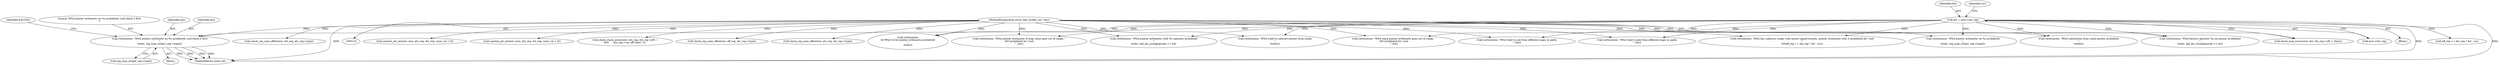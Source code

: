 digraph "0_linux_979d63d50c0c0f7bc537bf821e056cc9fe5abd38@pointer" {
"1000273" [label="(Call,verbose(env, \"R%d pointer arithmetic on %s prohibited, null-check it first\n\",\n\t\t\tdst, reg_type_str[ptr_reg->type]))"];
"1000120" [label="(MethodParameterIn,struct bpf_verifier_env *env)"];
"1000204" [label="(Call,dst = insn->dst_reg)"];
"1000385" [label="(Call,verbose(env, \"R%d tried to add from different maps or paths\n\", dst))"];
"1000319" [label="(Call,verbose(env, \"R%d has unknown scalar with mixed signed bounds, pointer arithmetic with it prohibited for !root\n\",\n\t\t\t\toff_reg == dst_reg ? dst : src))"];
"1000273" [label="(Call,verbose(env, \"R%d pointer arithmetic on %s prohibited, null-check it first\n\",\n\t\t\tdst, reg_type_str[ptr_reg->type]))"];
"1000372" [label="(Call,sanitize_ptr_alu(env, insn, ptr_reg, dst_reg, smin_val < 0))"];
"1000284" [label="(Identifier,EACCES)"];
"1000206" [label="(Call,insn->dst_reg)"];
"1000205" [label="(Identifier,dst)"];
"1000277" [label="(Call,reg_type_str[ptr_reg->type])"];
"1000204" [label="(Call,dst = insn->dst_reg)"];
"1000120" [label="(MethodParameterIn,struct bpf_verifier_env *env)"];
"1000574" [label="(Call,sanitize_ptr_alu(env, insn, ptr_reg, dst_reg, smin_val < 0))"];
"1000884" [label="(Call,check_stack_access(env, dst_reg, dst_reg->off +\n\t\t\t\t\t      dst_reg->var_off.value, 1))"];
"1000898" [label="(Call,verbose(env, \"R%d stack pointer arithmetic goes out of range, \"\n\t\t\t\t\"prohibited for !root\n\", dst))"];
"1000271" [label="(Block,)"];
"1000289" [label="(Call,verbose(env, \"R%d pointer arithmetic on %s prohibited\n\",\n\t\t\tdst, reg_type_str[ptr_reg->type]))"];
"1000211" [label="(Identifier,src)"];
"1000124" [label="(Block,)"];
"1000907" [label="(MethodReturn,static int)"];
"1000860" [label="(Call,check_map_access(env, dst, dst_reg->off, 1, false))"];
"1000805" [label="(Call,verbose(env, \"R%d bitwise operator %s on pointer prohibited\n\",\n\t\t\tdst, bpf_alu_string[opcode >> 4]))"];
"1000322" [label="(Call,off_reg == dst_reg ? dst : src)"];
"1000275" [label="(Literal,\"R%d pointer arithmetic on %s prohibited, null-check it first\n\")"];
"1000587" [label="(Call,verbose(env, \"R%d tried to sub from different maps or paths\n\", dst))"];
"1000869" [label="(Call,verbose(env, \"R%d pointer arithmetic of map value goes out of range, \"\n\t\t\t\t\"prohibited for !root\n\", dst))"];
"1000350" [label="(Call,check_reg_sane_offset(env, off_reg, ptr_reg->type))"];
"1000274" [label="(Identifier,env)"];
"1000818" [label="(Call,verbose(env, \"R%d pointer arithmetic with %s operator prohibited\n\",\n\t\t\tdst, bpf_alu_string[opcode >> 4]))"];
"1000598" [label="(Call,verbose(env, \"R%d tried to subtract pointer from scalar\n\",\n\t\t\t\tdst))"];
"1000260" [label="(Call,verbose(env,\n\t\t\t\"R%d 32-bit pointer arithmetic prohibited\n\",\n\t\t\tdst))"];
"1000276" [label="(Identifier,dst)"];
"1000357" [label="(Call,check_reg_sane_offset(env, ptr_reg, ptr_reg->type))"];
"1000832" [label="(Call,check_reg_sane_offset(env, dst_reg, ptr_reg->type))"];
"1000612" [label="(Call,verbose(env, \"R%d subtraction from stack pointer prohibited\n\",\n\t\t\t\tdst))"];
"1000273" -> "1000271"  [label="AST: "];
"1000273" -> "1000277"  [label="CFG: "];
"1000274" -> "1000273"  [label="AST: "];
"1000275" -> "1000273"  [label="AST: "];
"1000276" -> "1000273"  [label="AST: "];
"1000277" -> "1000273"  [label="AST: "];
"1000284" -> "1000273"  [label="CFG: "];
"1000273" -> "1000907"  [label="DDG: "];
"1000273" -> "1000907"  [label="DDG: "];
"1000273" -> "1000907"  [label="DDG: "];
"1000273" -> "1000907"  [label="DDG: "];
"1000120" -> "1000273"  [label="DDG: "];
"1000204" -> "1000273"  [label="DDG: "];
"1000120" -> "1000119"  [label="AST: "];
"1000120" -> "1000907"  [label="DDG: "];
"1000120" -> "1000260"  [label="DDG: "];
"1000120" -> "1000289"  [label="DDG: "];
"1000120" -> "1000319"  [label="DDG: "];
"1000120" -> "1000350"  [label="DDG: "];
"1000120" -> "1000357"  [label="DDG: "];
"1000120" -> "1000372"  [label="DDG: "];
"1000120" -> "1000385"  [label="DDG: "];
"1000120" -> "1000574"  [label="DDG: "];
"1000120" -> "1000587"  [label="DDG: "];
"1000120" -> "1000598"  [label="DDG: "];
"1000120" -> "1000612"  [label="DDG: "];
"1000120" -> "1000805"  [label="DDG: "];
"1000120" -> "1000818"  [label="DDG: "];
"1000120" -> "1000832"  [label="DDG: "];
"1000120" -> "1000860"  [label="DDG: "];
"1000120" -> "1000869"  [label="DDG: "];
"1000120" -> "1000884"  [label="DDG: "];
"1000120" -> "1000898"  [label="DDG: "];
"1000204" -> "1000124"  [label="AST: "];
"1000204" -> "1000206"  [label="CFG: "];
"1000205" -> "1000204"  [label="AST: "];
"1000206" -> "1000204"  [label="AST: "];
"1000211" -> "1000204"  [label="CFG: "];
"1000204" -> "1000907"  [label="DDG: "];
"1000204" -> "1000907"  [label="DDG: "];
"1000204" -> "1000260"  [label="DDG: "];
"1000204" -> "1000289"  [label="DDG: "];
"1000204" -> "1000319"  [label="DDG: "];
"1000204" -> "1000322"  [label="DDG: "];
"1000204" -> "1000385"  [label="DDG: "];
"1000204" -> "1000587"  [label="DDG: "];
"1000204" -> "1000598"  [label="DDG: "];
"1000204" -> "1000612"  [label="DDG: "];
"1000204" -> "1000805"  [label="DDG: "];
"1000204" -> "1000818"  [label="DDG: "];
"1000204" -> "1000860"  [label="DDG: "];
"1000204" -> "1000869"  [label="DDG: "];
"1000204" -> "1000898"  [label="DDG: "];
}
